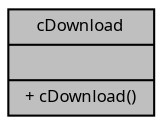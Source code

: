 digraph "cDownload"
{
  edge [fontname="Sans",fontsize="8",labelfontname="Sans",labelfontsize="8"];
  node [fontname="Sans",fontsize="8",shape=record];
  Node1 [label="{cDownload\n||+ cDownload()\l}",height=0.2,width=0.4,color="black", fillcolor="grey75", style="filled", fontcolor="black"];
}
